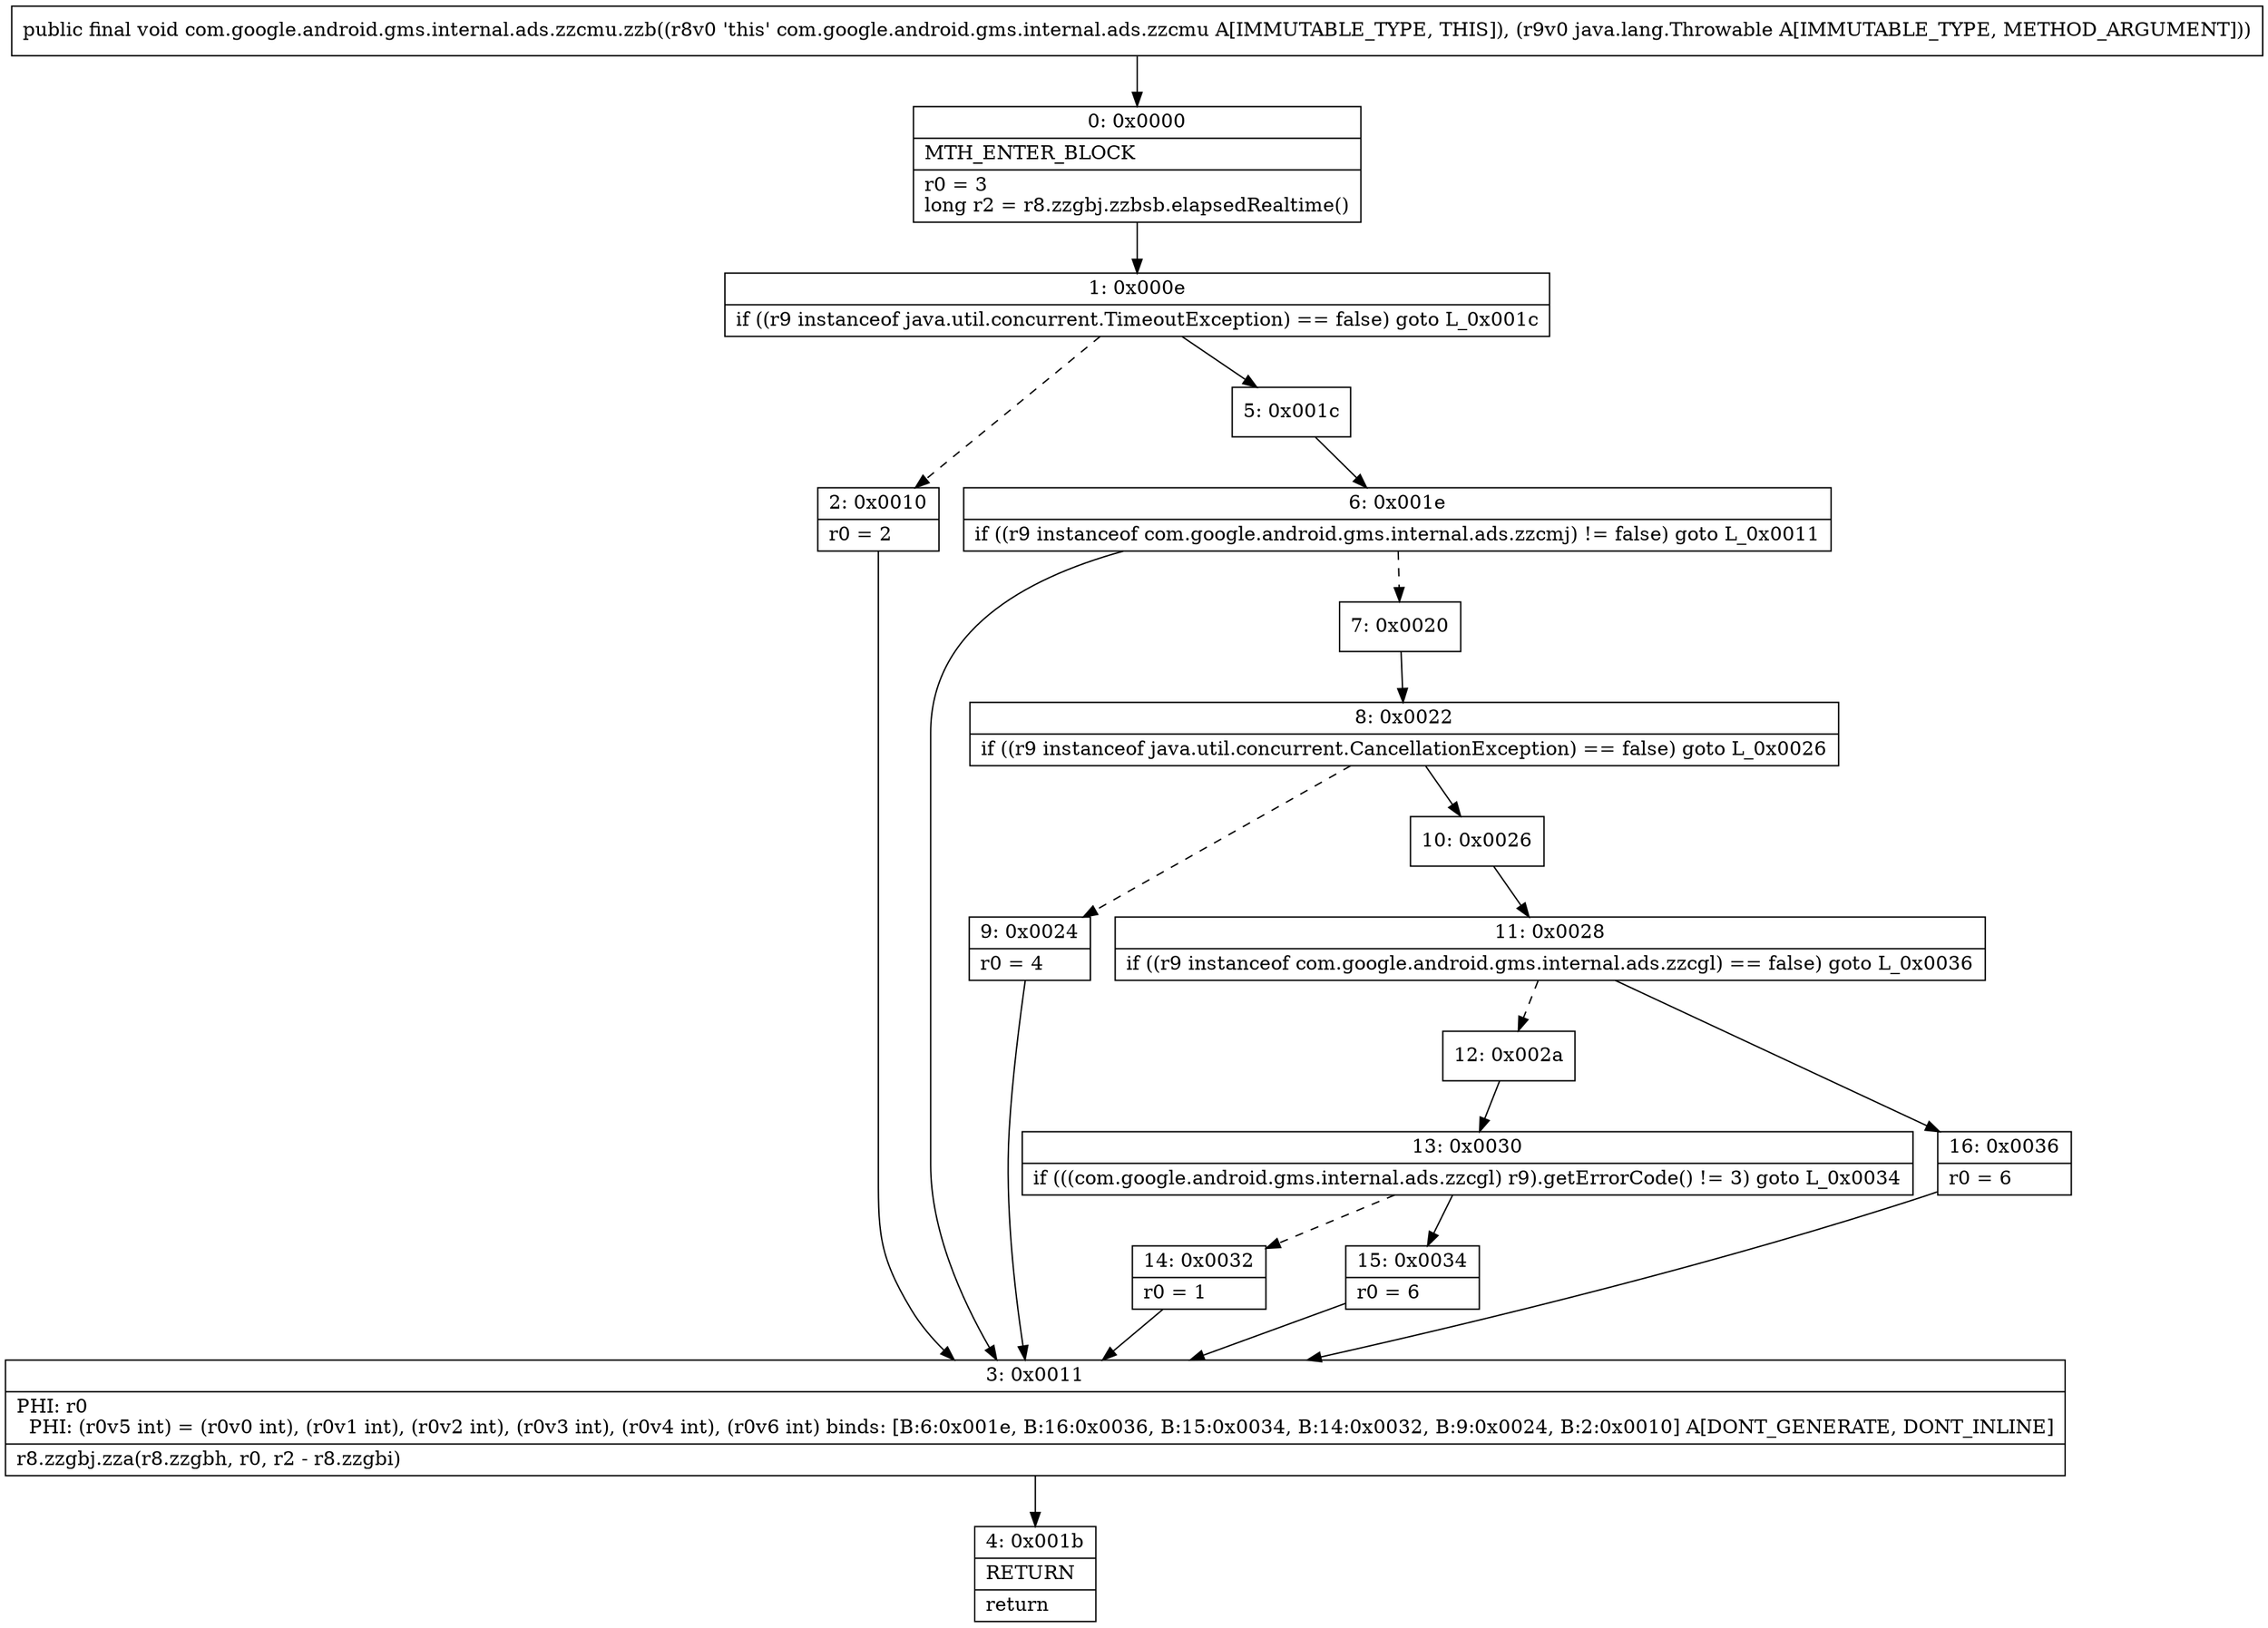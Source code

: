digraph "CFG forcom.google.android.gms.internal.ads.zzcmu.zzb(Ljava\/lang\/Throwable;)V" {
Node_0 [shape=record,label="{0\:\ 0x0000|MTH_ENTER_BLOCK\l|r0 = 3\llong r2 = r8.zzgbj.zzbsb.elapsedRealtime()\l}"];
Node_1 [shape=record,label="{1\:\ 0x000e|if ((r9 instanceof java.util.concurrent.TimeoutException) == false) goto L_0x001c\l}"];
Node_2 [shape=record,label="{2\:\ 0x0010|r0 = 2\l}"];
Node_3 [shape=record,label="{3\:\ 0x0011|PHI: r0 \l  PHI: (r0v5 int) = (r0v0 int), (r0v1 int), (r0v2 int), (r0v3 int), (r0v4 int), (r0v6 int) binds: [B:6:0x001e, B:16:0x0036, B:15:0x0034, B:14:0x0032, B:9:0x0024, B:2:0x0010] A[DONT_GENERATE, DONT_INLINE]\l|r8.zzgbj.zza(r8.zzgbh, r0, r2 \- r8.zzgbi)\l}"];
Node_4 [shape=record,label="{4\:\ 0x001b|RETURN\l|return\l}"];
Node_5 [shape=record,label="{5\:\ 0x001c}"];
Node_6 [shape=record,label="{6\:\ 0x001e|if ((r9 instanceof com.google.android.gms.internal.ads.zzcmj) != false) goto L_0x0011\l}"];
Node_7 [shape=record,label="{7\:\ 0x0020}"];
Node_8 [shape=record,label="{8\:\ 0x0022|if ((r9 instanceof java.util.concurrent.CancellationException) == false) goto L_0x0026\l}"];
Node_9 [shape=record,label="{9\:\ 0x0024|r0 = 4\l}"];
Node_10 [shape=record,label="{10\:\ 0x0026}"];
Node_11 [shape=record,label="{11\:\ 0x0028|if ((r9 instanceof com.google.android.gms.internal.ads.zzcgl) == false) goto L_0x0036\l}"];
Node_12 [shape=record,label="{12\:\ 0x002a}"];
Node_13 [shape=record,label="{13\:\ 0x0030|if (((com.google.android.gms.internal.ads.zzcgl) r9).getErrorCode() != 3) goto L_0x0034\l}"];
Node_14 [shape=record,label="{14\:\ 0x0032|r0 = 1\l}"];
Node_15 [shape=record,label="{15\:\ 0x0034|r0 = 6\l}"];
Node_16 [shape=record,label="{16\:\ 0x0036|r0 = 6\l}"];
MethodNode[shape=record,label="{public final void com.google.android.gms.internal.ads.zzcmu.zzb((r8v0 'this' com.google.android.gms.internal.ads.zzcmu A[IMMUTABLE_TYPE, THIS]), (r9v0 java.lang.Throwable A[IMMUTABLE_TYPE, METHOD_ARGUMENT])) }"];
MethodNode -> Node_0;
Node_0 -> Node_1;
Node_1 -> Node_2[style=dashed];
Node_1 -> Node_5;
Node_2 -> Node_3;
Node_3 -> Node_4;
Node_5 -> Node_6;
Node_6 -> Node_3;
Node_6 -> Node_7[style=dashed];
Node_7 -> Node_8;
Node_8 -> Node_9[style=dashed];
Node_8 -> Node_10;
Node_9 -> Node_3;
Node_10 -> Node_11;
Node_11 -> Node_12[style=dashed];
Node_11 -> Node_16;
Node_12 -> Node_13;
Node_13 -> Node_14[style=dashed];
Node_13 -> Node_15;
Node_14 -> Node_3;
Node_15 -> Node_3;
Node_16 -> Node_3;
}

